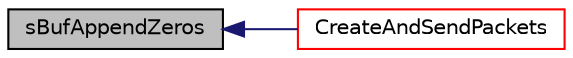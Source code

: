 digraph "sBufAppendZeros"
{
  edge [fontname="Helvetica",fontsize="10",labelfontname="Helvetica",labelfontsize="10"];
  node [fontname="Helvetica",fontsize="10",shape=record];
  rankdir="LR";
  Node23 [label="sBufAppendZeros",height=0.2,width=0.4,color="black", fillcolor="grey75", style="filled", fontcolor="black"];
  Node23 -> Node24 [dir="back",color="midnightblue",fontsize="10",style="solid",fontname="Helvetica"];
  Node24 [label="CreateAndSendPackets",height=0.2,width=0.4,color="red", fillcolor="white", style="filled",URL="$output__stream_8c.html#adbb4129e795ca534e4bb1649bb81b559"];
}
